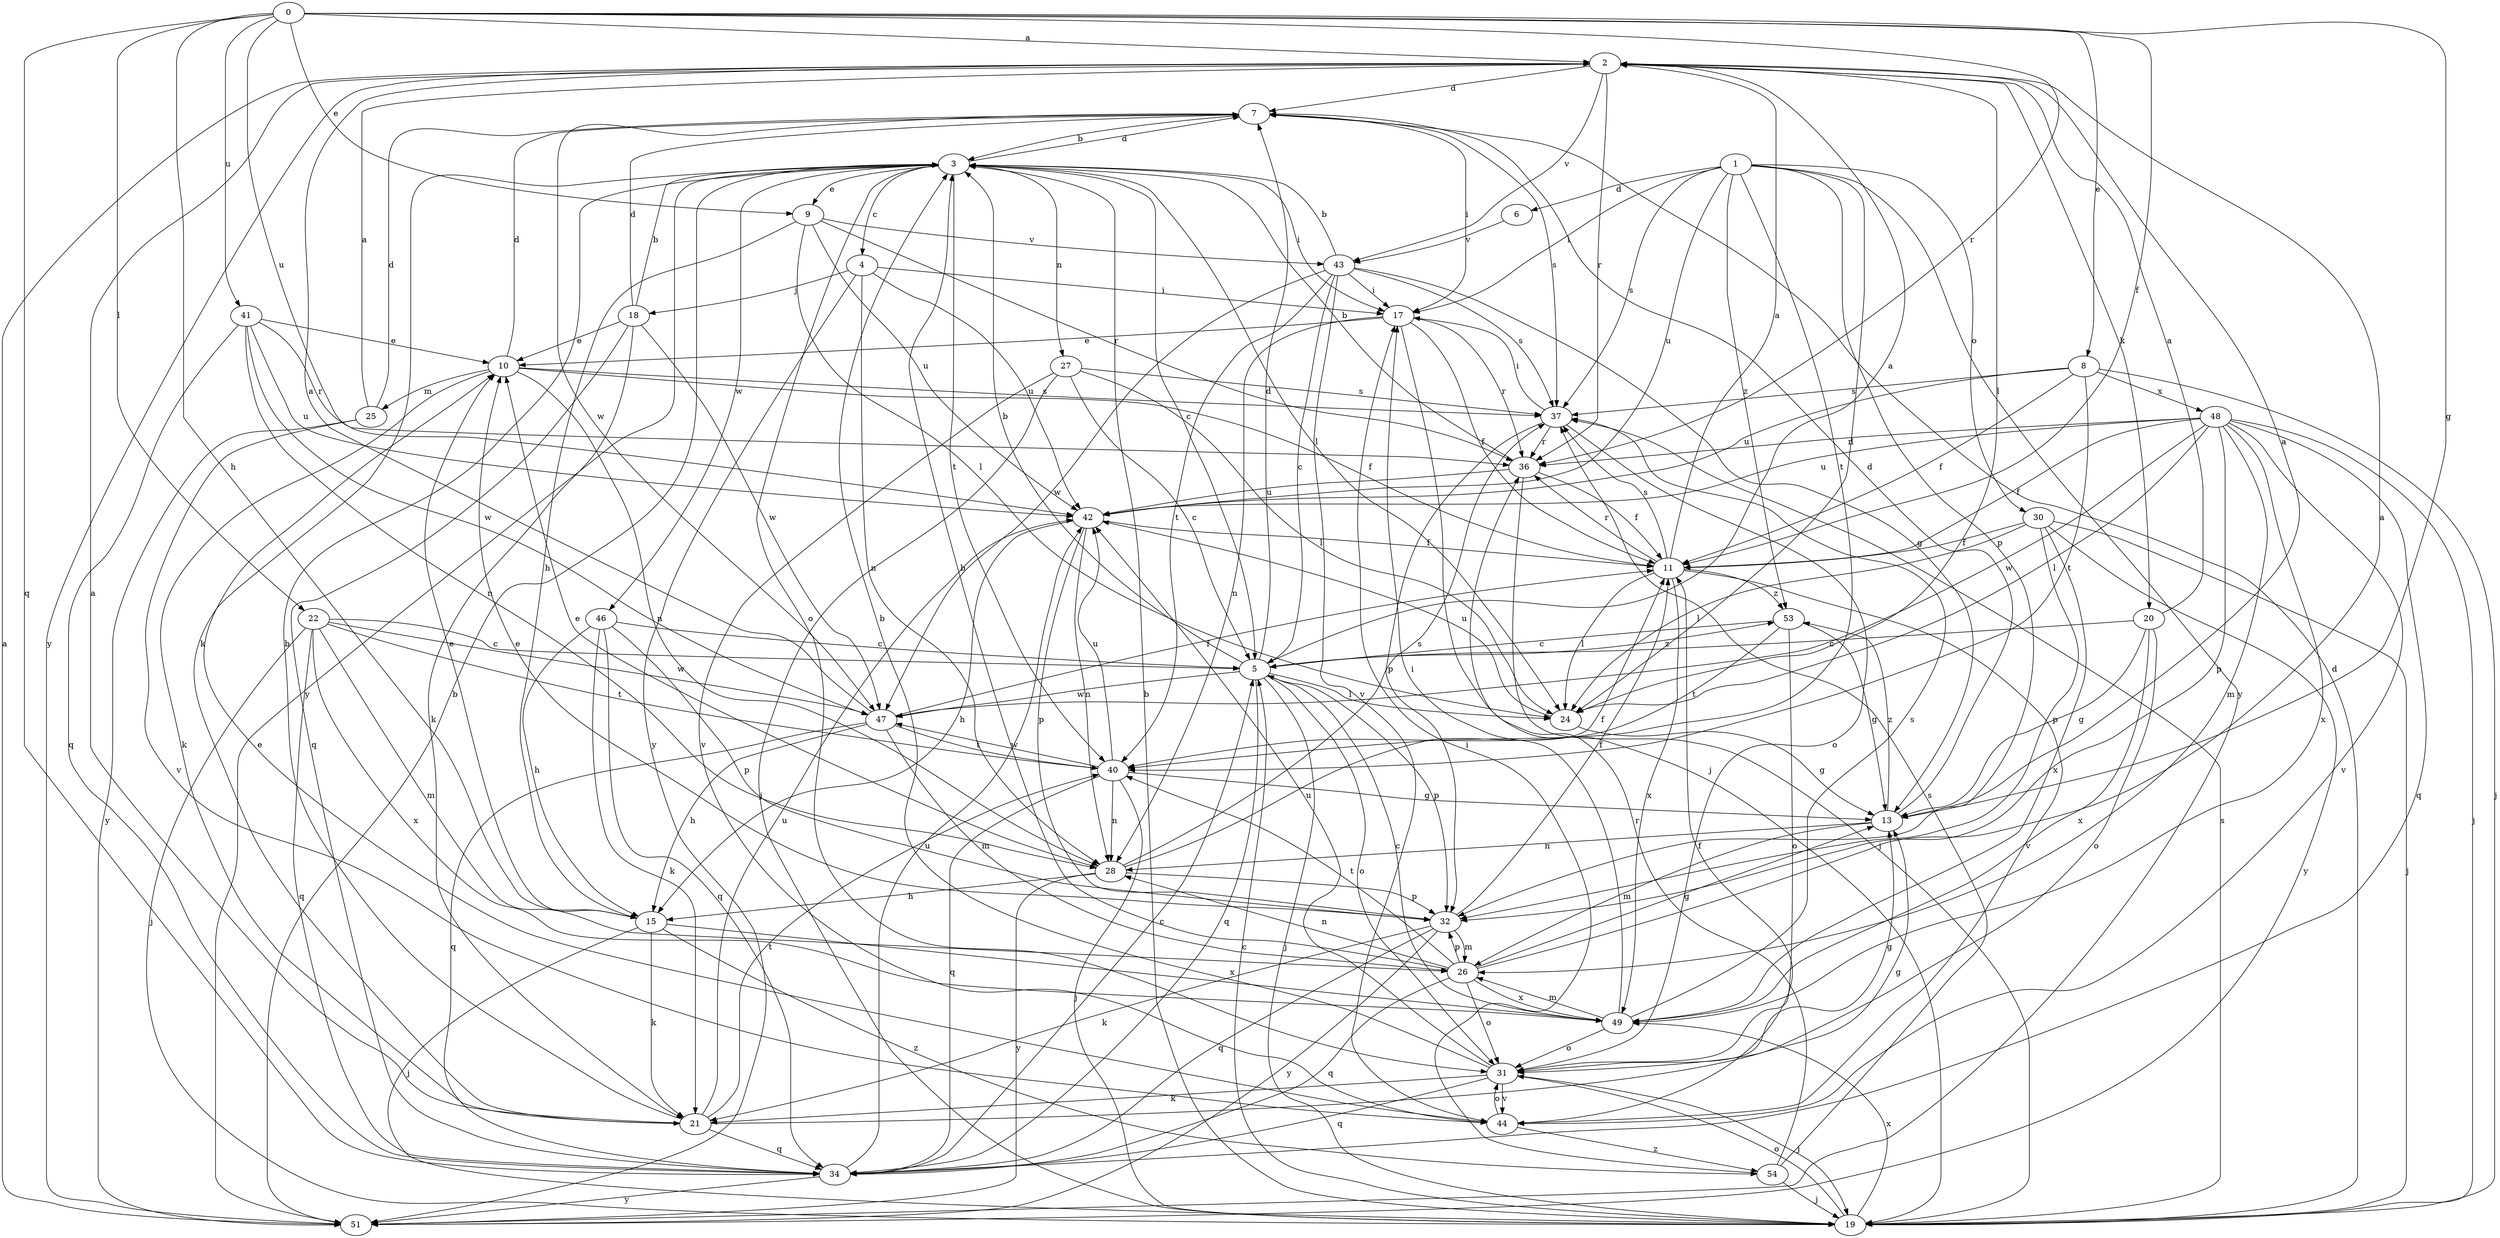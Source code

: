 strict digraph  {
0;
1;
2;
3;
4;
5;
6;
7;
8;
9;
10;
11;
13;
15;
17;
18;
19;
20;
21;
22;
24;
25;
26;
27;
28;
30;
31;
32;
34;
36;
37;
40;
41;
42;
43;
44;
46;
47;
48;
49;
51;
53;
54;
0 -> 2  [label=a];
0 -> 8  [label=e];
0 -> 9  [label=e];
0 -> 11  [label=f];
0 -> 13  [label=g];
0 -> 15  [label=h];
0 -> 22  [label=l];
0 -> 34  [label=q];
0 -> 36  [label=r];
0 -> 41  [label=u];
0 -> 42  [label=u];
1 -> 6  [label=d];
1 -> 17  [label=i];
1 -> 24  [label=l];
1 -> 30  [label=o];
1 -> 32  [label=p];
1 -> 37  [label=s];
1 -> 40  [label=t];
1 -> 42  [label=u];
1 -> 51  [label=y];
1 -> 53  [label=z];
2 -> 7  [label=d];
2 -> 20  [label=k];
2 -> 24  [label=l];
2 -> 36  [label=r];
2 -> 43  [label=v];
2 -> 51  [label=y];
3 -> 4  [label=c];
3 -> 5  [label=c];
3 -> 7  [label=d];
3 -> 9  [label=e];
3 -> 17  [label=i];
3 -> 21  [label=k];
3 -> 24  [label=l];
3 -> 27  [label=n];
3 -> 31  [label=o];
3 -> 40  [label=t];
3 -> 46  [label=w];
3 -> 51  [label=y];
4 -> 17  [label=i];
4 -> 18  [label=j];
4 -> 28  [label=n];
4 -> 42  [label=u];
4 -> 51  [label=y];
5 -> 2  [label=a];
5 -> 3  [label=b];
5 -> 7  [label=d];
5 -> 19  [label=j];
5 -> 24  [label=l];
5 -> 31  [label=o];
5 -> 32  [label=p];
5 -> 34  [label=q];
5 -> 47  [label=w];
5 -> 53  [label=z];
6 -> 43  [label=v];
7 -> 3  [label=b];
7 -> 17  [label=i];
7 -> 37  [label=s];
7 -> 47  [label=w];
8 -> 11  [label=f];
8 -> 19  [label=j];
8 -> 37  [label=s];
8 -> 40  [label=t];
8 -> 42  [label=u];
8 -> 48  [label=x];
9 -> 15  [label=h];
9 -> 24  [label=l];
9 -> 36  [label=r];
9 -> 42  [label=u];
9 -> 43  [label=v];
10 -> 7  [label=d];
10 -> 11  [label=f];
10 -> 21  [label=k];
10 -> 25  [label=m];
10 -> 28  [label=n];
10 -> 37  [label=s];
11 -> 2  [label=a];
11 -> 24  [label=l];
11 -> 36  [label=r];
11 -> 37  [label=s];
11 -> 44  [label=v];
11 -> 49  [label=x];
11 -> 53  [label=z];
13 -> 2  [label=a];
13 -> 7  [label=d];
13 -> 26  [label=m];
13 -> 28  [label=n];
13 -> 53  [label=z];
15 -> 10  [label=e];
15 -> 19  [label=j];
15 -> 21  [label=k];
15 -> 49  [label=x];
15 -> 54  [label=z];
17 -> 10  [label=e];
17 -> 11  [label=f];
17 -> 19  [label=j];
17 -> 28  [label=n];
17 -> 36  [label=r];
18 -> 3  [label=b];
18 -> 7  [label=d];
18 -> 10  [label=e];
18 -> 21  [label=k];
18 -> 34  [label=q];
18 -> 47  [label=w];
19 -> 3  [label=b];
19 -> 5  [label=c];
19 -> 7  [label=d];
19 -> 31  [label=o];
19 -> 37  [label=s];
19 -> 49  [label=x];
20 -> 2  [label=a];
20 -> 5  [label=c];
20 -> 13  [label=g];
20 -> 31  [label=o];
20 -> 49  [label=x];
21 -> 2  [label=a];
21 -> 3  [label=b];
21 -> 13  [label=g];
21 -> 34  [label=q];
21 -> 40  [label=t];
21 -> 42  [label=u];
22 -> 5  [label=c];
22 -> 19  [label=j];
22 -> 26  [label=m];
22 -> 34  [label=q];
22 -> 40  [label=t];
22 -> 47  [label=w];
22 -> 49  [label=x];
24 -> 13  [label=g];
24 -> 42  [label=u];
25 -> 2  [label=a];
25 -> 7  [label=d];
25 -> 44  [label=v];
25 -> 51  [label=y];
26 -> 2  [label=a];
26 -> 3  [label=b];
26 -> 13  [label=g];
26 -> 28  [label=n];
26 -> 31  [label=o];
26 -> 32  [label=p];
26 -> 34  [label=q];
26 -> 40  [label=t];
26 -> 49  [label=x];
27 -> 5  [label=c];
27 -> 19  [label=j];
27 -> 24  [label=l];
27 -> 37  [label=s];
27 -> 44  [label=v];
28 -> 10  [label=e];
28 -> 11  [label=f];
28 -> 15  [label=h];
28 -> 32  [label=p];
28 -> 37  [label=s];
28 -> 51  [label=y];
30 -> 11  [label=f];
30 -> 19  [label=j];
30 -> 24  [label=l];
30 -> 32  [label=p];
30 -> 49  [label=x];
30 -> 51  [label=y];
31 -> 3  [label=b];
31 -> 13  [label=g];
31 -> 19  [label=j];
31 -> 21  [label=k];
31 -> 34  [label=q];
31 -> 42  [label=u];
31 -> 44  [label=v];
32 -> 10  [label=e];
32 -> 11  [label=f];
32 -> 21  [label=k];
32 -> 26  [label=m];
32 -> 34  [label=q];
32 -> 51  [label=y];
34 -> 5  [label=c];
34 -> 42  [label=u];
34 -> 51  [label=y];
36 -> 3  [label=b];
36 -> 11  [label=f];
36 -> 19  [label=j];
36 -> 42  [label=u];
37 -> 17  [label=i];
37 -> 31  [label=o];
37 -> 32  [label=p];
37 -> 36  [label=r];
40 -> 13  [label=g];
40 -> 19  [label=j];
40 -> 28  [label=n];
40 -> 34  [label=q];
40 -> 42  [label=u];
40 -> 47  [label=w];
41 -> 10  [label=e];
41 -> 28  [label=n];
41 -> 34  [label=q];
41 -> 36  [label=r];
41 -> 42  [label=u];
41 -> 47  [label=w];
42 -> 11  [label=f];
42 -> 15  [label=h];
42 -> 28  [label=n];
42 -> 32  [label=p];
43 -> 3  [label=b];
43 -> 5  [label=c];
43 -> 13  [label=g];
43 -> 17  [label=i];
43 -> 37  [label=s];
43 -> 40  [label=t];
43 -> 44  [label=v];
43 -> 47  [label=w];
44 -> 10  [label=e];
44 -> 11  [label=f];
44 -> 31  [label=o];
44 -> 54  [label=z];
46 -> 5  [label=c];
46 -> 15  [label=h];
46 -> 21  [label=k];
46 -> 32  [label=p];
46 -> 34  [label=q];
47 -> 2  [label=a];
47 -> 11  [label=f];
47 -> 15  [label=h];
47 -> 26  [label=m];
47 -> 34  [label=q];
47 -> 40  [label=t];
48 -> 11  [label=f];
48 -> 19  [label=j];
48 -> 24  [label=l];
48 -> 26  [label=m];
48 -> 32  [label=p];
48 -> 34  [label=q];
48 -> 36  [label=r];
48 -> 42  [label=u];
48 -> 44  [label=v];
48 -> 47  [label=w];
48 -> 49  [label=x];
49 -> 5  [label=c];
49 -> 17  [label=i];
49 -> 26  [label=m];
49 -> 31  [label=o];
49 -> 37  [label=s];
51 -> 2  [label=a];
51 -> 3  [label=b];
53 -> 5  [label=c];
53 -> 13  [label=g];
53 -> 31  [label=o];
53 -> 40  [label=t];
54 -> 17  [label=i];
54 -> 19  [label=j];
54 -> 36  [label=r];
54 -> 37  [label=s];
}
